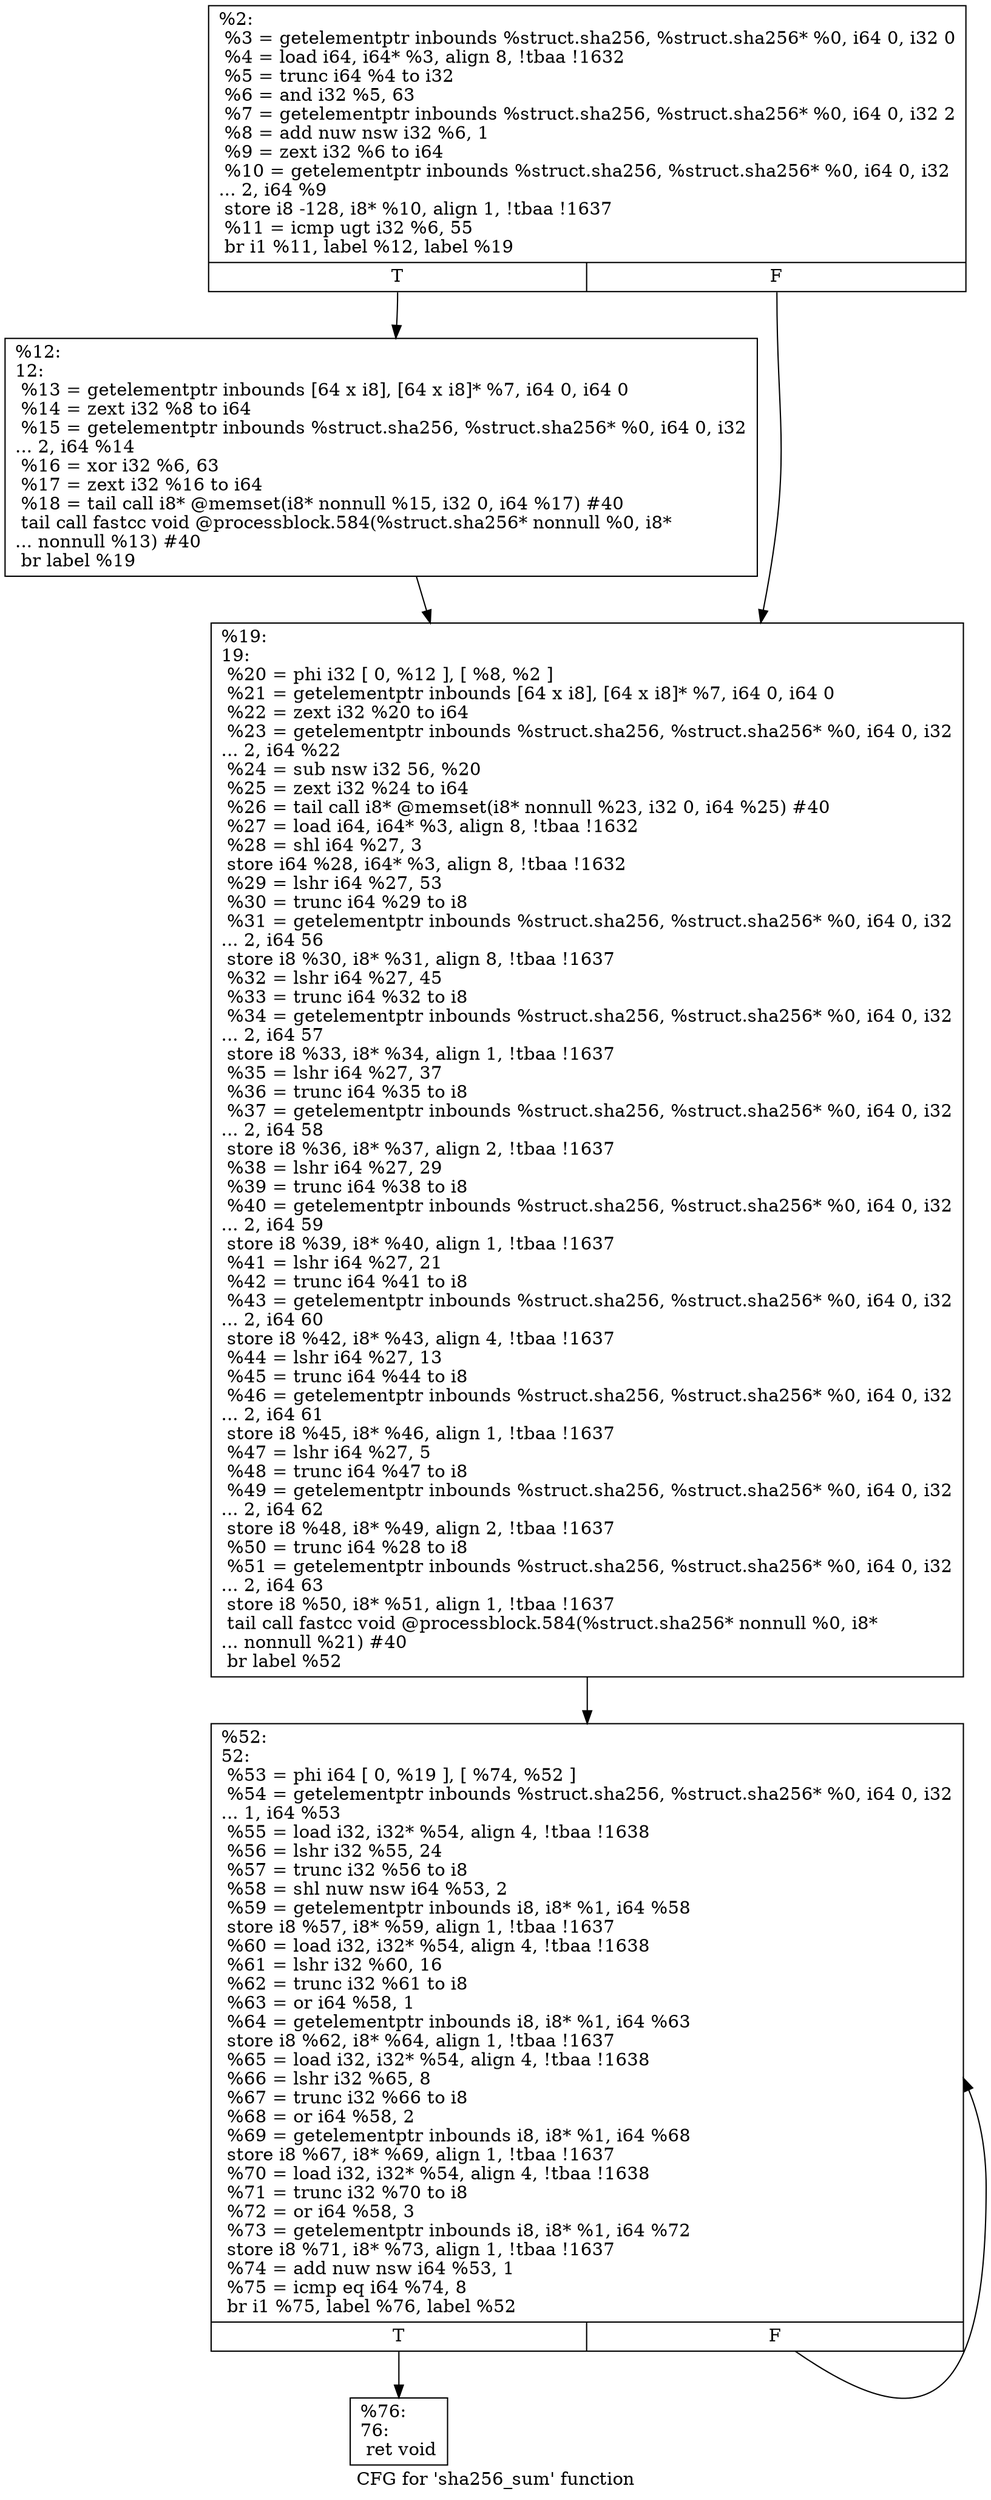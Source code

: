 digraph "CFG for 'sha256_sum' function" {
	label="CFG for 'sha256_sum' function";

	Node0x1e37b90 [shape=record,label="{%2:\l  %3 = getelementptr inbounds %struct.sha256, %struct.sha256* %0, i64 0, i32 0\l  %4 = load i64, i64* %3, align 8, !tbaa !1632\l  %5 = trunc i64 %4 to i32\l  %6 = and i32 %5, 63\l  %7 = getelementptr inbounds %struct.sha256, %struct.sha256* %0, i64 0, i32 2\l  %8 = add nuw nsw i32 %6, 1\l  %9 = zext i32 %6 to i64\l  %10 = getelementptr inbounds %struct.sha256, %struct.sha256* %0, i64 0, i32\l... 2, i64 %9\l  store i8 -128, i8* %10, align 1, !tbaa !1637\l  %11 = icmp ugt i32 %6, 55\l  br i1 %11, label %12, label %19\l|{<s0>T|<s1>F}}"];
	Node0x1e37b90:s0 -> Node0x1e39450;
	Node0x1e37b90:s1 -> Node0x1e39500;
	Node0x1e39450 [shape=record,label="{%12:\l12:                                               \l  %13 = getelementptr inbounds [64 x i8], [64 x i8]* %7, i64 0, i64 0\l  %14 = zext i32 %8 to i64\l  %15 = getelementptr inbounds %struct.sha256, %struct.sha256* %0, i64 0, i32\l... 2, i64 %14\l  %16 = xor i32 %6, 63\l  %17 = zext i32 %16 to i64\l  %18 = tail call i8* @memset(i8* nonnull %15, i32 0, i64 %17) #40\l  tail call fastcc void @processblock.584(%struct.sha256* nonnull %0, i8*\l... nonnull %13) #40\l  br label %19\l}"];
	Node0x1e39450 -> Node0x1e39500;
	Node0x1e39500 [shape=record,label="{%19:\l19:                                               \l  %20 = phi i32 [ 0, %12 ], [ %8, %2 ]\l  %21 = getelementptr inbounds [64 x i8], [64 x i8]* %7, i64 0, i64 0\l  %22 = zext i32 %20 to i64\l  %23 = getelementptr inbounds %struct.sha256, %struct.sha256* %0, i64 0, i32\l... 2, i64 %22\l  %24 = sub nsw i32 56, %20\l  %25 = zext i32 %24 to i64\l  %26 = tail call i8* @memset(i8* nonnull %23, i32 0, i64 %25) #40\l  %27 = load i64, i64* %3, align 8, !tbaa !1632\l  %28 = shl i64 %27, 3\l  store i64 %28, i64* %3, align 8, !tbaa !1632\l  %29 = lshr i64 %27, 53\l  %30 = trunc i64 %29 to i8\l  %31 = getelementptr inbounds %struct.sha256, %struct.sha256* %0, i64 0, i32\l... 2, i64 56\l  store i8 %30, i8* %31, align 8, !tbaa !1637\l  %32 = lshr i64 %27, 45\l  %33 = trunc i64 %32 to i8\l  %34 = getelementptr inbounds %struct.sha256, %struct.sha256* %0, i64 0, i32\l... 2, i64 57\l  store i8 %33, i8* %34, align 1, !tbaa !1637\l  %35 = lshr i64 %27, 37\l  %36 = trunc i64 %35 to i8\l  %37 = getelementptr inbounds %struct.sha256, %struct.sha256* %0, i64 0, i32\l... 2, i64 58\l  store i8 %36, i8* %37, align 2, !tbaa !1637\l  %38 = lshr i64 %27, 29\l  %39 = trunc i64 %38 to i8\l  %40 = getelementptr inbounds %struct.sha256, %struct.sha256* %0, i64 0, i32\l... 2, i64 59\l  store i8 %39, i8* %40, align 1, !tbaa !1637\l  %41 = lshr i64 %27, 21\l  %42 = trunc i64 %41 to i8\l  %43 = getelementptr inbounds %struct.sha256, %struct.sha256* %0, i64 0, i32\l... 2, i64 60\l  store i8 %42, i8* %43, align 4, !tbaa !1637\l  %44 = lshr i64 %27, 13\l  %45 = trunc i64 %44 to i8\l  %46 = getelementptr inbounds %struct.sha256, %struct.sha256* %0, i64 0, i32\l... 2, i64 61\l  store i8 %45, i8* %46, align 1, !tbaa !1637\l  %47 = lshr i64 %27, 5\l  %48 = trunc i64 %47 to i8\l  %49 = getelementptr inbounds %struct.sha256, %struct.sha256* %0, i64 0, i32\l... 2, i64 62\l  store i8 %48, i8* %49, align 2, !tbaa !1637\l  %50 = trunc i64 %28 to i8\l  %51 = getelementptr inbounds %struct.sha256, %struct.sha256* %0, i64 0, i32\l... 2, i64 63\l  store i8 %50, i8* %51, align 1, !tbaa !1637\l  tail call fastcc void @processblock.584(%struct.sha256* nonnull %0, i8*\l... nonnull %21) #40\l  br label %52\l}"];
	Node0x1e39500 -> Node0x1e39550;
	Node0x1e39550 [shape=record,label="{%52:\l52:                                               \l  %53 = phi i64 [ 0, %19 ], [ %74, %52 ]\l  %54 = getelementptr inbounds %struct.sha256, %struct.sha256* %0, i64 0, i32\l... 1, i64 %53\l  %55 = load i32, i32* %54, align 4, !tbaa !1638\l  %56 = lshr i32 %55, 24\l  %57 = trunc i32 %56 to i8\l  %58 = shl nuw nsw i64 %53, 2\l  %59 = getelementptr inbounds i8, i8* %1, i64 %58\l  store i8 %57, i8* %59, align 1, !tbaa !1637\l  %60 = load i32, i32* %54, align 4, !tbaa !1638\l  %61 = lshr i32 %60, 16\l  %62 = trunc i32 %61 to i8\l  %63 = or i64 %58, 1\l  %64 = getelementptr inbounds i8, i8* %1, i64 %63\l  store i8 %62, i8* %64, align 1, !tbaa !1637\l  %65 = load i32, i32* %54, align 4, !tbaa !1638\l  %66 = lshr i32 %65, 8\l  %67 = trunc i32 %66 to i8\l  %68 = or i64 %58, 2\l  %69 = getelementptr inbounds i8, i8* %1, i64 %68\l  store i8 %67, i8* %69, align 1, !tbaa !1637\l  %70 = load i32, i32* %54, align 4, !tbaa !1638\l  %71 = trunc i32 %70 to i8\l  %72 = or i64 %58, 3\l  %73 = getelementptr inbounds i8, i8* %1, i64 %72\l  store i8 %71, i8* %73, align 1, !tbaa !1637\l  %74 = add nuw nsw i64 %53, 1\l  %75 = icmp eq i64 %74, 8\l  br i1 %75, label %76, label %52\l|{<s0>T|<s1>F}}"];
	Node0x1e39550:s0 -> Node0x1e395a0;
	Node0x1e39550:s1 -> Node0x1e39550;
	Node0x1e395a0 [shape=record,label="{%76:\l76:                                               \l  ret void\l}"];
}
